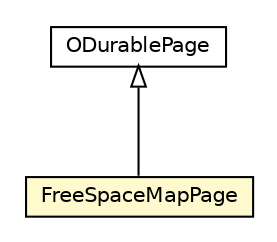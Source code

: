 #!/usr/local/bin/dot
#
# Class diagram 
# Generated by UMLGraph version R5_6-24-gf6e263 (http://www.umlgraph.org/)
#

digraph G {
	edge [fontname="Helvetica",fontsize=10,labelfontname="Helvetica",labelfontsize=10];
	node [fontname="Helvetica",fontsize=10,shape=plaintext];
	nodesep=0.25;
	ranksep=0.5;
	// com.orientechnologies.orient.core.storage.cluster.v2.FreeSpaceMapPage
	c1188231 [label=<<table title="com.orientechnologies.orient.core.storage.cluster.v2.FreeSpaceMapPage" border="0" cellborder="1" cellspacing="0" cellpadding="2" port="p" bgcolor="lemonChiffon" href="./FreeSpaceMapPage.html">
		<tr><td><table border="0" cellspacing="0" cellpadding="1">
<tr><td align="center" balign="center"> FreeSpaceMapPage </td></tr>
		</table></td></tr>
		</table>>, URL="./FreeSpaceMapPage.html", fontname="Helvetica", fontcolor="black", fontsize=10.0];
	// com.orientechnologies.orient.core.storage.impl.local.paginated.base.ODurablePage
	c1188340 [label=<<table title="com.orientechnologies.orient.core.storage.impl.local.paginated.base.ODurablePage" border="0" cellborder="1" cellspacing="0" cellpadding="2" port="p" href="../../impl/local/paginated/base/ODurablePage.html">
		<tr><td><table border="0" cellspacing="0" cellpadding="1">
<tr><td align="center" balign="center"> ODurablePage </td></tr>
		</table></td></tr>
		</table>>, URL="../../impl/local/paginated/base/ODurablePage.html", fontname="Helvetica", fontcolor="black", fontsize=10.0];
	//com.orientechnologies.orient.core.storage.cluster.v2.FreeSpaceMapPage extends com.orientechnologies.orient.core.storage.impl.local.paginated.base.ODurablePage
	c1188340:p -> c1188231:p [dir=back,arrowtail=empty];
}

